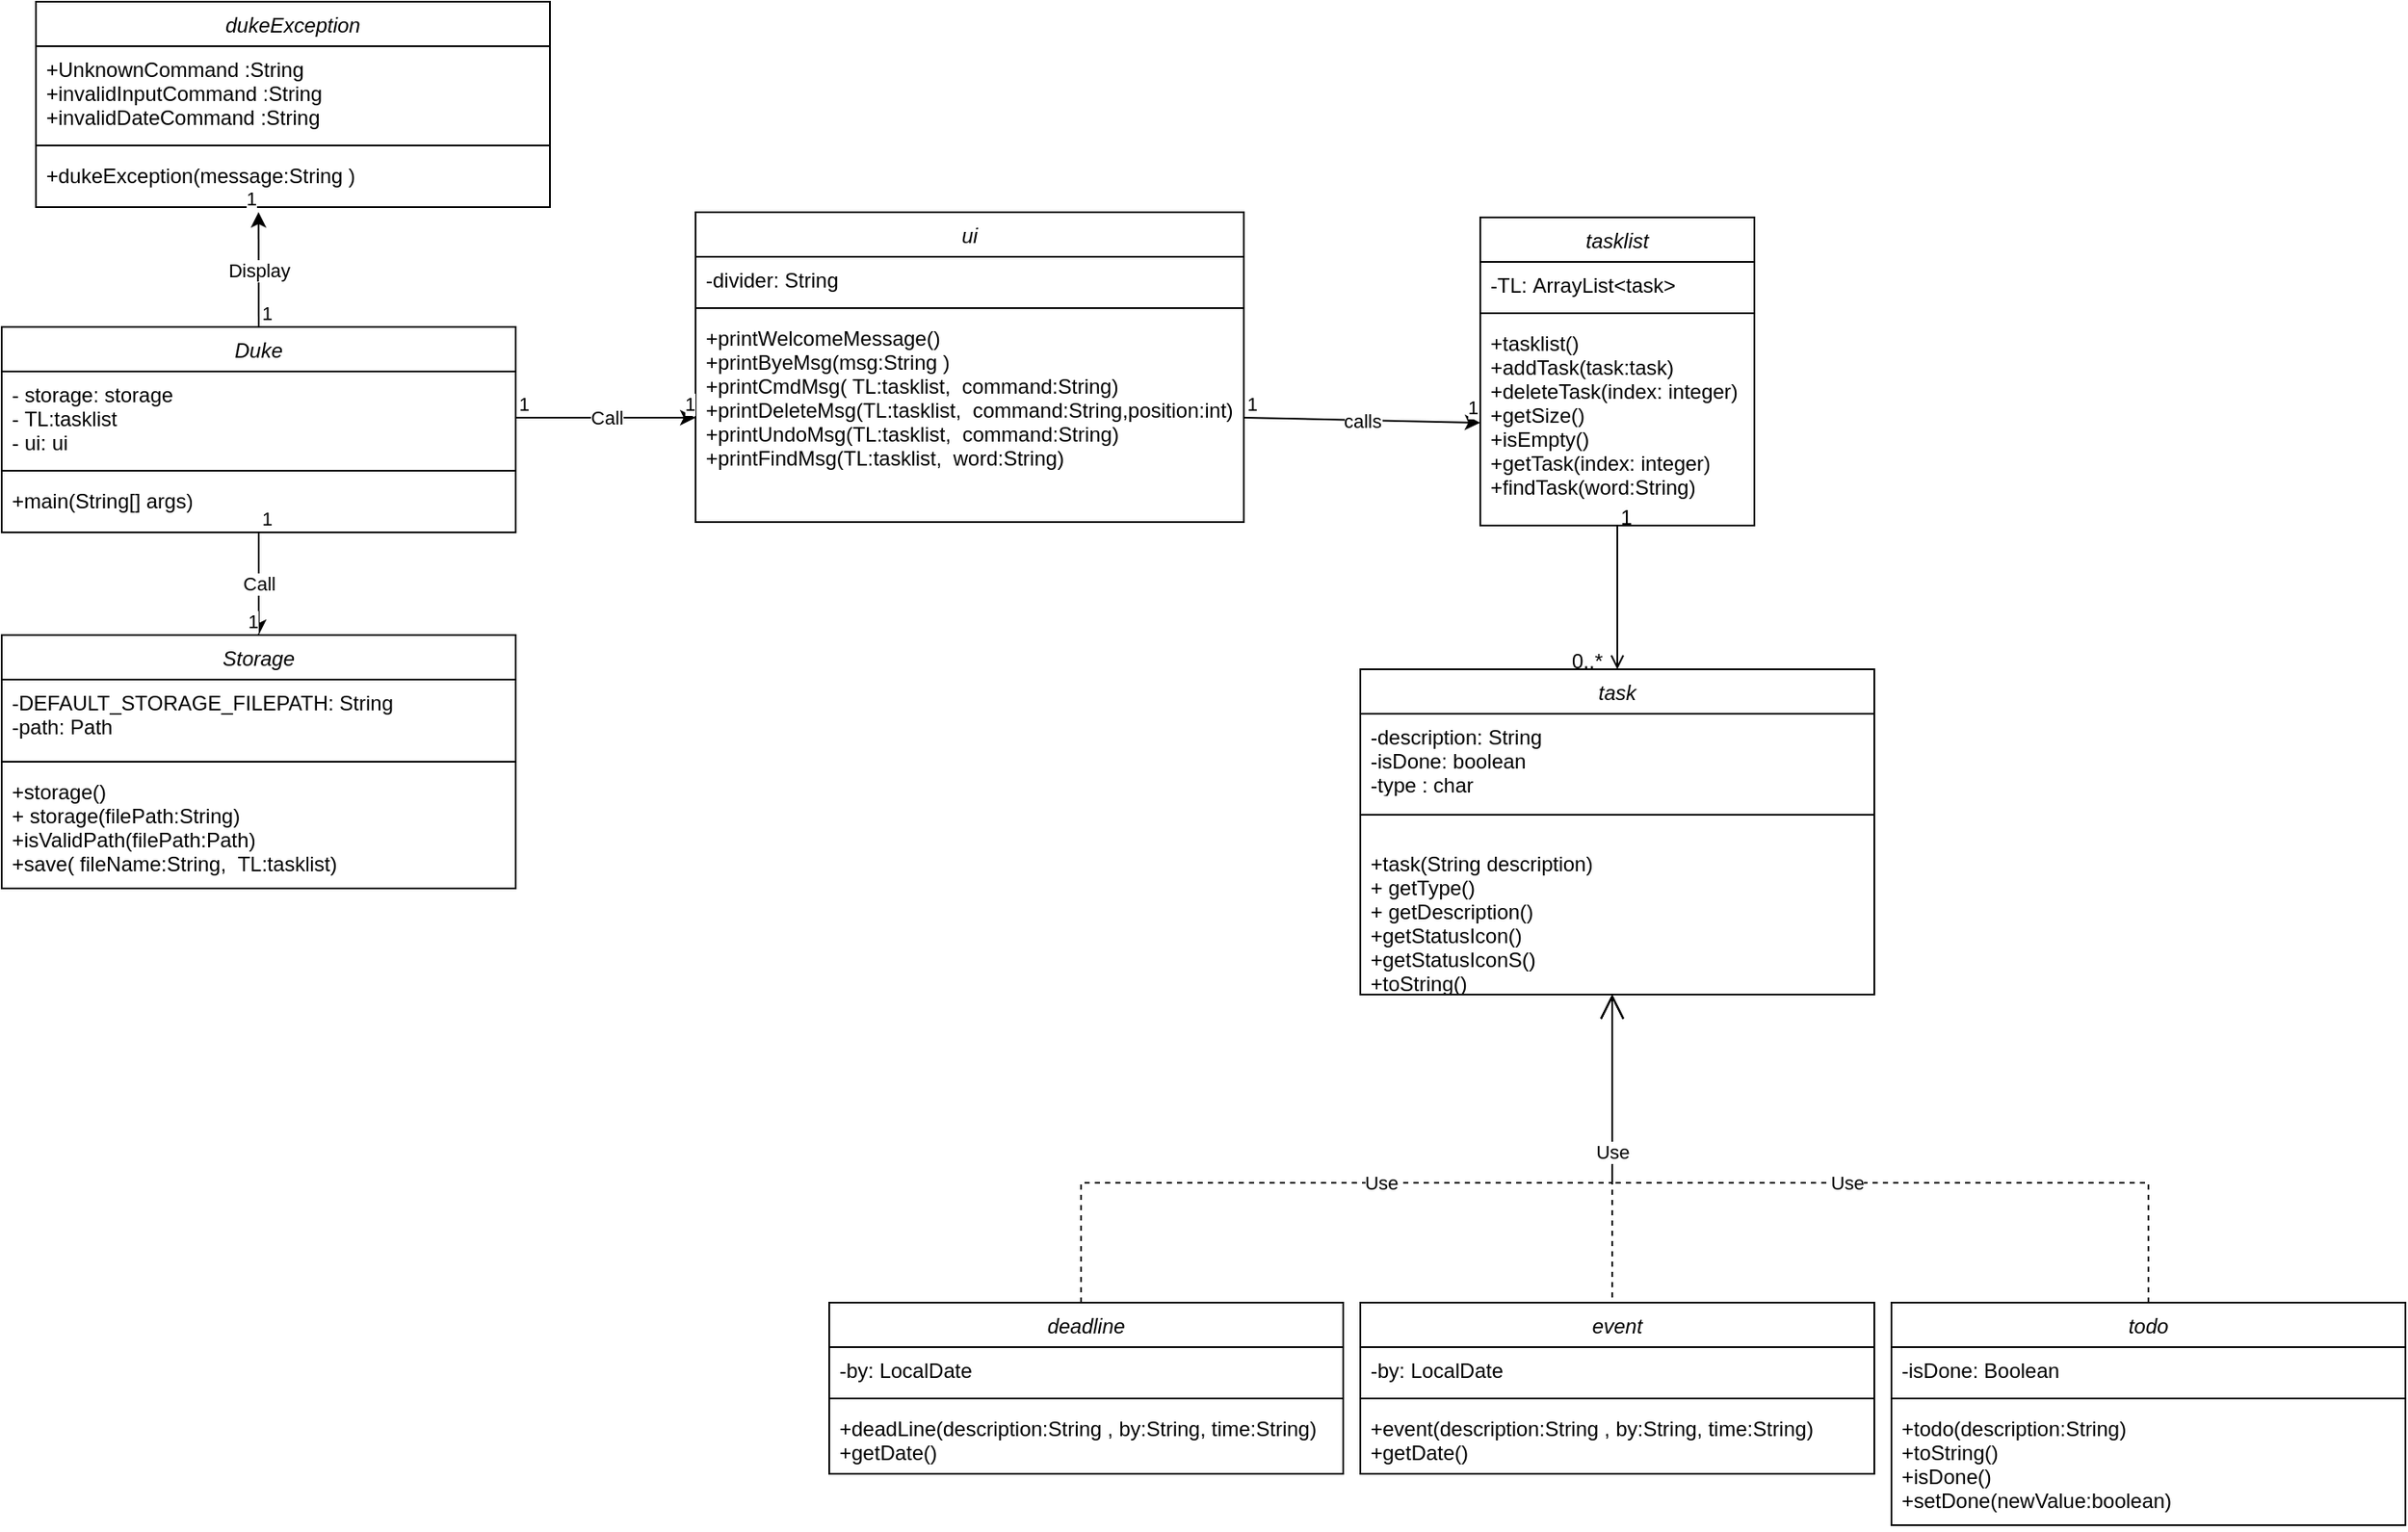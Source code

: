 <mxfile version="17.4.5" type="github">
  <diagram id="C5RBs43oDa-KdzZeNtuy" name="Page-1">
    <mxGraphModel dx="1708" dy="1583" grid="1" gridSize="10" guides="1" tooltips="1" connect="1" arrows="1" fold="1" page="1" pageScale="1" pageWidth="827" pageHeight="1169" math="0" shadow="0">
      <root>
        <mxCell id="WIyWlLk6GJQsqaUBKTNV-0" />
        <mxCell id="WIyWlLk6GJQsqaUBKTNV-1" parent="WIyWlLk6GJQsqaUBKTNV-0" />
        <mxCell id="zkfFHV4jXpPFQw0GAbJ--0" value="tasklist" style="swimlane;fontStyle=2;align=center;verticalAlign=top;childLayout=stackLayout;horizontal=1;startSize=26;horizontalStack=0;resizeParent=1;resizeLast=0;collapsible=1;marginBottom=0;rounded=0;shadow=0;strokeWidth=1;" parent="WIyWlLk6GJQsqaUBKTNV-1" vertex="1">
          <mxGeometry x="103" y="-814" width="160" height="180" as="geometry">
            <mxRectangle x="230" y="140" width="160" height="26" as="alternateBounds" />
          </mxGeometry>
        </mxCell>
        <mxCell id="zkfFHV4jXpPFQw0GAbJ--1" value="-TL: ArrayList&lt;task&gt;" style="text;align=left;verticalAlign=top;spacingLeft=4;spacingRight=4;overflow=hidden;rotatable=0;points=[[0,0.5],[1,0.5]];portConstraint=eastwest;" parent="zkfFHV4jXpPFQw0GAbJ--0" vertex="1">
          <mxGeometry y="26" width="160" height="26" as="geometry" />
        </mxCell>
        <mxCell id="zkfFHV4jXpPFQw0GAbJ--4" value="" style="line;html=1;strokeWidth=1;align=left;verticalAlign=middle;spacingTop=-1;spacingLeft=3;spacingRight=3;rotatable=0;labelPosition=right;points=[];portConstraint=eastwest;" parent="zkfFHV4jXpPFQw0GAbJ--0" vertex="1">
          <mxGeometry y="52" width="160" height="8" as="geometry" />
        </mxCell>
        <mxCell id="zkfFHV4jXpPFQw0GAbJ--5" value="+tasklist()&#xa;+addTask(task:task)&#xa;+deleteTask(index: integer)&#xa;+getSize()&#xa;+isEmpty()&#xa;+getTask(index: integer)&#xa;+findTask(word:String)&#xa;" style="text;align=left;verticalAlign=top;spacingLeft=4;spacingRight=4;overflow=hidden;rotatable=0;points=[[0,0.5],[1,0.5]];portConstraint=eastwest;" parent="zkfFHV4jXpPFQw0GAbJ--0" vertex="1">
          <mxGeometry y="60" width="160" height="120" as="geometry" />
        </mxCell>
        <mxCell id="zkfFHV4jXpPFQw0GAbJ--26" value="" style="endArrow=open;shadow=0;strokeWidth=1;rounded=0;endFill=1;edgeStyle=elbowEdgeStyle;elbow=vertical;" parent="WIyWlLk6GJQsqaUBKTNV-1" source="zkfFHV4jXpPFQw0GAbJ--5" target="-9Vw-QxIyOdD_flSNo-W-17" edge="1">
          <mxGeometry x="0.5" y="41" relative="1" as="geometry">
            <mxPoint x="-190" y="-242" as="sourcePoint" />
            <mxPoint x="540" y="192" as="targetPoint" />
            <mxPoint x="-40" y="32" as="offset" />
          </mxGeometry>
        </mxCell>
        <mxCell id="zkfFHV4jXpPFQw0GAbJ--27" value="1" style="resizable=0;align=left;verticalAlign=bottom;labelBackgroundColor=none;fontSize=12;" parent="zkfFHV4jXpPFQw0GAbJ--26" connectable="0" vertex="1">
          <mxGeometry x="-1" relative="1" as="geometry">
            <mxPoint y="4" as="offset" />
          </mxGeometry>
        </mxCell>
        <mxCell id="zkfFHV4jXpPFQw0GAbJ--28" value="0..*" style="resizable=0;align=right;verticalAlign=bottom;labelBackgroundColor=none;fontSize=12;" parent="zkfFHV4jXpPFQw0GAbJ--26" connectable="0" vertex="1">
          <mxGeometry x="1" relative="1" as="geometry">
            <mxPoint x="-7" y="4" as="offset" />
          </mxGeometry>
        </mxCell>
        <mxCell id="zkfFHV4jXpPFQw0GAbJ--29" value="has" style="text;html=1;resizable=0;points=[];;align=center;verticalAlign=middle;labelBackgroundColor=none;rounded=0;shadow=0;strokeWidth=1;fontSize=12;" parent="zkfFHV4jXpPFQw0GAbJ--26" vertex="1" connectable="0">
          <mxGeometry x="0.5" y="49" relative="1" as="geometry">
            <mxPoint x="-38" y="40" as="offset" />
          </mxGeometry>
        </mxCell>
        <mxCell id="-9Vw-QxIyOdD_flSNo-W-1" value="deadline" style="swimlane;fontStyle=2;align=center;verticalAlign=top;childLayout=stackLayout;horizontal=1;startSize=26;horizontalStack=0;resizeParent=1;resizeLast=0;collapsible=1;marginBottom=0;rounded=0;shadow=0;strokeWidth=1;" vertex="1" parent="WIyWlLk6GJQsqaUBKTNV-1">
          <mxGeometry x="-277" y="-180" width="300" height="100" as="geometry">
            <mxRectangle x="-90" y="120" width="160" height="26" as="alternateBounds" />
          </mxGeometry>
        </mxCell>
        <mxCell id="-9Vw-QxIyOdD_flSNo-W-2" value="-by: LocalDate&#xa;&#xa;" style="text;align=left;verticalAlign=top;spacingLeft=4;spacingRight=4;overflow=hidden;rotatable=0;points=[[0,0.5],[1,0.5]];portConstraint=eastwest;" vertex="1" parent="-9Vw-QxIyOdD_flSNo-W-1">
          <mxGeometry y="26" width="300" height="26" as="geometry" />
        </mxCell>
        <mxCell id="-9Vw-QxIyOdD_flSNo-W-3" value="" style="line;html=1;strokeWidth=1;align=left;verticalAlign=middle;spacingTop=-1;spacingLeft=3;spacingRight=3;rotatable=0;labelPosition=right;points=[];portConstraint=eastwest;" vertex="1" parent="-9Vw-QxIyOdD_flSNo-W-1">
          <mxGeometry y="52" width="300" height="8" as="geometry" />
        </mxCell>
        <mxCell id="-9Vw-QxIyOdD_flSNo-W-4" value="+deadLine(description:String , by:String, time:String) &#xa;+getDate()&#xa;" style="text;align=left;verticalAlign=top;spacingLeft=4;spacingRight=4;overflow=hidden;rotatable=0;points=[[0,0.5],[1,0.5]];portConstraint=eastwest;" vertex="1" parent="-9Vw-QxIyOdD_flSNo-W-1">
          <mxGeometry y="60" width="300" height="40" as="geometry" />
        </mxCell>
        <mxCell id="-9Vw-QxIyOdD_flSNo-W-5" value="event" style="swimlane;fontStyle=2;align=center;verticalAlign=top;childLayout=stackLayout;horizontal=1;startSize=26;horizontalStack=0;resizeParent=1;resizeLast=0;collapsible=1;marginBottom=0;rounded=0;shadow=0;strokeWidth=1;" vertex="1" parent="WIyWlLk6GJQsqaUBKTNV-1">
          <mxGeometry x="33" y="-180" width="300" height="100" as="geometry">
            <mxRectangle x="-90" y="120" width="160" height="26" as="alternateBounds" />
          </mxGeometry>
        </mxCell>
        <mxCell id="-9Vw-QxIyOdD_flSNo-W-6" value="-by: LocalDate&#xa;&#xa;" style="text;align=left;verticalAlign=top;spacingLeft=4;spacingRight=4;overflow=hidden;rotatable=0;points=[[0,0.5],[1,0.5]];portConstraint=eastwest;" vertex="1" parent="-9Vw-QxIyOdD_flSNo-W-5">
          <mxGeometry y="26" width="300" height="26" as="geometry" />
        </mxCell>
        <mxCell id="-9Vw-QxIyOdD_flSNo-W-7" value="" style="line;html=1;strokeWidth=1;align=left;verticalAlign=middle;spacingTop=-1;spacingLeft=3;spacingRight=3;rotatable=0;labelPosition=right;points=[];portConstraint=eastwest;" vertex="1" parent="-9Vw-QxIyOdD_flSNo-W-5">
          <mxGeometry y="52" width="300" height="8" as="geometry" />
        </mxCell>
        <mxCell id="-9Vw-QxIyOdD_flSNo-W-8" value="+event(description:String , by:String, time:String) &#xa;+getDate()&#xa;" style="text;align=left;verticalAlign=top;spacingLeft=4;spacingRight=4;overflow=hidden;rotatable=0;points=[[0,0.5],[1,0.5]];portConstraint=eastwest;" vertex="1" parent="-9Vw-QxIyOdD_flSNo-W-5">
          <mxGeometry y="60" width="300" height="40" as="geometry" />
        </mxCell>
        <mxCell id="-9Vw-QxIyOdD_flSNo-W-9" value="todo" style="swimlane;fontStyle=2;align=center;verticalAlign=top;childLayout=stackLayout;horizontal=1;startSize=26;horizontalStack=0;resizeParent=1;resizeLast=0;collapsible=1;marginBottom=0;rounded=0;shadow=0;strokeWidth=1;" vertex="1" parent="WIyWlLk6GJQsqaUBKTNV-1">
          <mxGeometry x="343" y="-180" width="300" height="130" as="geometry">
            <mxRectangle x="-90" y="120" width="160" height="26" as="alternateBounds" />
          </mxGeometry>
        </mxCell>
        <mxCell id="-9Vw-QxIyOdD_flSNo-W-10" value="-isDone: Boolean&#xa;" style="text;align=left;verticalAlign=top;spacingLeft=4;spacingRight=4;overflow=hidden;rotatable=0;points=[[0,0.5],[1,0.5]];portConstraint=eastwest;" vertex="1" parent="-9Vw-QxIyOdD_flSNo-W-9">
          <mxGeometry y="26" width="300" height="26" as="geometry" />
        </mxCell>
        <mxCell id="-9Vw-QxIyOdD_flSNo-W-11" value="" style="line;html=1;strokeWidth=1;align=left;verticalAlign=middle;spacingTop=-1;spacingLeft=3;spacingRight=3;rotatable=0;labelPosition=right;points=[];portConstraint=eastwest;" vertex="1" parent="-9Vw-QxIyOdD_flSNo-W-9">
          <mxGeometry y="52" width="300" height="8" as="geometry" />
        </mxCell>
        <mxCell id="-9Vw-QxIyOdD_flSNo-W-12" value="+todo(description:String) &#xa;+toString()&#xa;+isDone()&#xa;+setDone(newValue:boolean)&#xa;" style="text;align=left;verticalAlign=top;spacingLeft=4;spacingRight=4;overflow=hidden;rotatable=0;points=[[0,0.5],[1,0.5]];portConstraint=eastwest;" vertex="1" parent="-9Vw-QxIyOdD_flSNo-W-9">
          <mxGeometry y="60" width="300" height="70" as="geometry" />
        </mxCell>
        <mxCell id="-9Vw-QxIyOdD_flSNo-W-13" value="ui" style="swimlane;fontStyle=2;align=center;verticalAlign=top;childLayout=stackLayout;horizontal=1;startSize=26;horizontalStack=0;resizeParent=1;resizeLast=0;collapsible=1;marginBottom=0;rounded=0;shadow=0;strokeWidth=1;" vertex="1" parent="WIyWlLk6GJQsqaUBKTNV-1">
          <mxGeometry x="-355" y="-817" width="320" height="181" as="geometry">
            <mxRectangle x="-90" y="120" width="160" height="26" as="alternateBounds" />
          </mxGeometry>
        </mxCell>
        <mxCell id="-9Vw-QxIyOdD_flSNo-W-14" value="-divider: String&#xa;" style="text;align=left;verticalAlign=top;spacingLeft=4;spacingRight=4;overflow=hidden;rotatable=0;points=[[0,0.5],[1,0.5]];portConstraint=eastwest;" vertex="1" parent="-9Vw-QxIyOdD_flSNo-W-13">
          <mxGeometry y="26" width="320" height="26" as="geometry" />
        </mxCell>
        <mxCell id="-9Vw-QxIyOdD_flSNo-W-15" value="" style="line;html=1;strokeWidth=1;align=left;verticalAlign=middle;spacingTop=-1;spacingLeft=3;spacingRight=3;rotatable=0;labelPosition=right;points=[];portConstraint=eastwest;" vertex="1" parent="-9Vw-QxIyOdD_flSNo-W-13">
          <mxGeometry y="52" width="320" height="8" as="geometry" />
        </mxCell>
        <mxCell id="-9Vw-QxIyOdD_flSNo-W-16" value="+printWelcomeMessage()&#xa;+printByeMsg(msg:String )&#xa;+printCmdMsg( TL:tasklist,  command:String)&#xa;+printDeleteMsg(TL:tasklist,  command:String,position:int)&#xa;+printUndoMsg(TL:tasklist,  command:String)&#xa;+printFindMsg(TL:tasklist,  word:String) &#xa;" style="text;align=left;verticalAlign=top;spacingLeft=4;spacingRight=4;overflow=hidden;rotatable=0;points=[[0,0.5],[1,0.5]];portConstraint=eastwest;" vertex="1" parent="-9Vw-QxIyOdD_flSNo-W-13">
          <mxGeometry y="60" width="320" height="120" as="geometry" />
        </mxCell>
        <mxCell id="-9Vw-QxIyOdD_flSNo-W-17" value="task" style="swimlane;fontStyle=2;align=center;verticalAlign=top;childLayout=stackLayout;horizontal=1;startSize=26;horizontalStack=0;resizeParent=1;resizeLast=0;collapsible=1;marginBottom=0;rounded=0;shadow=0;strokeWidth=1;" vertex="1" parent="WIyWlLk6GJQsqaUBKTNV-1">
          <mxGeometry x="33" y="-550" width="300" height="190" as="geometry">
            <mxRectangle x="-90" y="120" width="160" height="26" as="alternateBounds" />
          </mxGeometry>
        </mxCell>
        <mxCell id="-9Vw-QxIyOdD_flSNo-W-18" value="-description: String&#xa;-isDone: boolean&#xa;-type : char&#xa;" style="text;align=left;verticalAlign=top;spacingLeft=4;spacingRight=4;overflow=hidden;rotatable=0;points=[[0,0.5],[1,0.5]];portConstraint=eastwest;" vertex="1" parent="-9Vw-QxIyOdD_flSNo-W-17">
          <mxGeometry y="26" width="300" height="44" as="geometry" />
        </mxCell>
        <mxCell id="-9Vw-QxIyOdD_flSNo-W-19" value="" style="line;html=1;strokeWidth=1;align=left;verticalAlign=middle;spacingTop=-1;spacingLeft=3;spacingRight=3;rotatable=0;labelPosition=right;points=[];portConstraint=eastwest;" vertex="1" parent="-9Vw-QxIyOdD_flSNo-W-17">
          <mxGeometry y="70" width="300" height="30" as="geometry" />
        </mxCell>
        <mxCell id="-9Vw-QxIyOdD_flSNo-W-20" value="+task(String description)&#xa;+ getType()&#xa;+ getDescription()&#xa;+getStatusIcon()&#xa;+getStatusIconS()&#xa;+toString() " style="text;align=left;verticalAlign=top;spacingLeft=4;spacingRight=4;overflow=hidden;rotatable=0;points=[[0,0.5],[1,0.5]];portConstraint=eastwest;" vertex="1" parent="-9Vw-QxIyOdD_flSNo-W-17">
          <mxGeometry y="100" width="300" height="90" as="geometry" />
        </mxCell>
        <mxCell id="-9Vw-QxIyOdD_flSNo-W-21" value="Storage" style="swimlane;fontStyle=2;align=center;verticalAlign=top;childLayout=stackLayout;horizontal=1;startSize=26;horizontalStack=0;resizeParent=1;resizeLast=0;collapsible=1;marginBottom=0;rounded=0;shadow=0;strokeWidth=1;" vertex="1" parent="WIyWlLk6GJQsqaUBKTNV-1">
          <mxGeometry x="-760" y="-570" width="300" height="148" as="geometry">
            <mxRectangle x="-90" y="120" width="160" height="26" as="alternateBounds" />
          </mxGeometry>
        </mxCell>
        <mxCell id="-9Vw-QxIyOdD_flSNo-W-22" value="-DEFAULT_STORAGE_FILEPATH: String&#xa;-path: Path&#xa;" style="text;align=left;verticalAlign=top;spacingLeft=4;spacingRight=4;overflow=hidden;rotatable=0;points=[[0,0.5],[1,0.5]];portConstraint=eastwest;" vertex="1" parent="-9Vw-QxIyOdD_flSNo-W-21">
          <mxGeometry y="26" width="300" height="44" as="geometry" />
        </mxCell>
        <mxCell id="-9Vw-QxIyOdD_flSNo-W-23" value="" style="line;html=1;strokeWidth=1;align=left;verticalAlign=middle;spacingTop=-1;spacingLeft=3;spacingRight=3;rotatable=0;labelPosition=right;points=[];portConstraint=eastwest;" vertex="1" parent="-9Vw-QxIyOdD_flSNo-W-21">
          <mxGeometry y="70" width="300" height="8" as="geometry" />
        </mxCell>
        <mxCell id="-9Vw-QxIyOdD_flSNo-W-24" value="+storage()&#xa;+ storage(filePath:String)&#xa;+isValidPath(filePath:Path)&#xa;+save( fileName:String,  TL:tasklist) &#xa;" style="text;align=left;verticalAlign=top;spacingLeft=4;spacingRight=4;overflow=hidden;rotatable=0;points=[[0,0.5],[1,0.5]];portConstraint=eastwest;" vertex="1" parent="-9Vw-QxIyOdD_flSNo-W-21">
          <mxGeometry y="78" width="300" height="70" as="geometry" />
        </mxCell>
        <mxCell id="-9Vw-QxIyOdD_flSNo-W-25" value="dukeException" style="swimlane;fontStyle=2;align=center;verticalAlign=top;childLayout=stackLayout;horizontal=1;startSize=26;horizontalStack=0;resizeParent=1;resizeLast=0;collapsible=1;marginBottom=0;rounded=0;shadow=0;strokeWidth=1;" vertex="1" parent="WIyWlLk6GJQsqaUBKTNV-1">
          <mxGeometry x="-740" y="-940" width="300" height="120" as="geometry">
            <mxRectangle x="-90" y="120" width="160" height="26" as="alternateBounds" />
          </mxGeometry>
        </mxCell>
        <mxCell id="-9Vw-QxIyOdD_flSNo-W-26" value="+UnknownCommand :String&#xa;+invalidInputCommand :String&#xa;+invalidDateCommand :String" style="text;align=left;verticalAlign=top;spacingLeft=4;spacingRight=4;overflow=hidden;rotatable=0;points=[[0,0.5],[1,0.5]];portConstraint=eastwest;" vertex="1" parent="-9Vw-QxIyOdD_flSNo-W-25">
          <mxGeometry y="26" width="300" height="54" as="geometry" />
        </mxCell>
        <mxCell id="-9Vw-QxIyOdD_flSNo-W-27" value="" style="line;html=1;strokeWidth=1;align=left;verticalAlign=middle;spacingTop=-1;spacingLeft=3;spacingRight=3;rotatable=0;labelPosition=right;points=[];portConstraint=eastwest;" vertex="1" parent="-9Vw-QxIyOdD_flSNo-W-25">
          <mxGeometry y="80" width="300" height="8" as="geometry" />
        </mxCell>
        <mxCell id="-9Vw-QxIyOdD_flSNo-W-28" value=" +dukeException(message:String )" style="text;align=left;verticalAlign=top;spacingLeft=4;spacingRight=4;overflow=hidden;rotatable=0;points=[[0,0.5],[1,0.5]];portConstraint=eastwest;" vertex="1" parent="-9Vw-QxIyOdD_flSNo-W-25">
          <mxGeometry y="88" width="300" height="32" as="geometry" />
        </mxCell>
        <mxCell id="-9Vw-QxIyOdD_flSNo-W-29" value="Duke" style="swimlane;fontStyle=2;align=center;verticalAlign=top;childLayout=stackLayout;horizontal=1;startSize=26;horizontalStack=0;resizeParent=1;resizeLast=0;collapsible=1;marginBottom=0;rounded=0;shadow=0;strokeWidth=1;" vertex="1" parent="WIyWlLk6GJQsqaUBKTNV-1">
          <mxGeometry x="-760" y="-750" width="300" height="120" as="geometry">
            <mxRectangle x="-90" y="120" width="160" height="26" as="alternateBounds" />
          </mxGeometry>
        </mxCell>
        <mxCell id="-9Vw-QxIyOdD_flSNo-W-30" value="- storage: storage&#xa;- TL:tasklist&#xa;- ui: ui&#xa;" style="text;align=left;verticalAlign=top;spacingLeft=4;spacingRight=4;overflow=hidden;rotatable=0;points=[[0,0.5],[1,0.5]];portConstraint=eastwest;" vertex="1" parent="-9Vw-QxIyOdD_flSNo-W-29">
          <mxGeometry y="26" width="300" height="54" as="geometry" />
        </mxCell>
        <mxCell id="-9Vw-QxIyOdD_flSNo-W-31" value="" style="line;html=1;strokeWidth=1;align=left;verticalAlign=middle;spacingTop=-1;spacingLeft=3;spacingRight=3;rotatable=0;labelPosition=right;points=[];portConstraint=eastwest;" vertex="1" parent="-9Vw-QxIyOdD_flSNo-W-29">
          <mxGeometry y="80" width="300" height="8" as="geometry" />
        </mxCell>
        <mxCell id="-9Vw-QxIyOdD_flSNo-W-32" value="+main(String[] args)" style="text;align=left;verticalAlign=top;spacingLeft=4;spacingRight=4;overflow=hidden;rotatable=0;points=[[0,0.5],[1,0.5]];portConstraint=eastwest;" vertex="1" parent="-9Vw-QxIyOdD_flSNo-W-29">
          <mxGeometry y="88" width="300" height="32" as="geometry" />
        </mxCell>
        <mxCell id="-9Vw-QxIyOdD_flSNo-W-38" value="Use" style="endArrow=open;endSize=12;dashed=1;html=1;rounded=0;exitX=0.5;exitY=0;exitDx=0;exitDy=0;edgeStyle=orthogonalEdgeStyle;" edge="1" parent="WIyWlLk6GJQsqaUBKTNV-1">
          <mxGeometry width="160" relative="1" as="geometry">
            <mxPoint x="-130.0" y="-180" as="sourcePoint" />
            <mxPoint x="180" y="-360" as="targetPoint" />
            <Array as="points">
              <mxPoint x="-130" y="-250" />
              <mxPoint x="180" y="-250" />
            </Array>
          </mxGeometry>
        </mxCell>
        <mxCell id="-9Vw-QxIyOdD_flSNo-W-40" value="c" style="endArrow=classic;html=1;rounded=0;exitX=1;exitY=0.5;exitDx=0;exitDy=0;entryX=0;entryY=0.5;entryDx=0;entryDy=0;" edge="1" parent="WIyWlLk6GJQsqaUBKTNV-1" source="-9Vw-QxIyOdD_flSNo-W-30" target="-9Vw-QxIyOdD_flSNo-W-16">
          <mxGeometry relative="1" as="geometry">
            <mxPoint x="-250" y="-530" as="sourcePoint" />
            <mxPoint x="-90" y="-530" as="targetPoint" />
          </mxGeometry>
        </mxCell>
        <mxCell id="-9Vw-QxIyOdD_flSNo-W-41" value="Call" style="edgeLabel;resizable=0;html=1;align=center;verticalAlign=middle;" connectable="0" vertex="1" parent="-9Vw-QxIyOdD_flSNo-W-40">
          <mxGeometry relative="1" as="geometry" />
        </mxCell>
        <mxCell id="-9Vw-QxIyOdD_flSNo-W-42" value="1" style="edgeLabel;resizable=0;html=1;align=left;verticalAlign=bottom;" connectable="0" vertex="1" parent="-9Vw-QxIyOdD_flSNo-W-40">
          <mxGeometry x="-1" relative="1" as="geometry" />
        </mxCell>
        <mxCell id="-9Vw-QxIyOdD_flSNo-W-43" value="1" style="edgeLabel;resizable=0;html=1;align=right;verticalAlign=bottom;" connectable="0" vertex="1" parent="-9Vw-QxIyOdD_flSNo-W-40">
          <mxGeometry x="1" relative="1" as="geometry" />
        </mxCell>
        <mxCell id="-9Vw-QxIyOdD_flSNo-W-44" value="c" style="endArrow=classic;html=1;rounded=0;entryX=0.5;entryY=0;entryDx=0;entryDy=0;" edge="1" parent="WIyWlLk6GJQsqaUBKTNV-1" source="-9Vw-QxIyOdD_flSNo-W-32" target="-9Vw-QxIyOdD_flSNo-W-21">
          <mxGeometry relative="1" as="geometry">
            <mxPoint x="-450" y="-687" as="sourcePoint" />
            <mxPoint x="-220" y="-687" as="targetPoint" />
          </mxGeometry>
        </mxCell>
        <mxCell id="-9Vw-QxIyOdD_flSNo-W-45" value="Call" style="edgeLabel;resizable=0;html=1;align=center;verticalAlign=middle;" connectable="0" vertex="1" parent="-9Vw-QxIyOdD_flSNo-W-44">
          <mxGeometry relative="1" as="geometry" />
        </mxCell>
        <mxCell id="-9Vw-QxIyOdD_flSNo-W-46" value="1" style="edgeLabel;resizable=0;html=1;align=left;verticalAlign=bottom;" connectable="0" vertex="1" parent="-9Vw-QxIyOdD_flSNo-W-44">
          <mxGeometry x="-1" relative="1" as="geometry" />
        </mxCell>
        <mxCell id="-9Vw-QxIyOdD_flSNo-W-47" value="1" style="edgeLabel;resizable=0;html=1;align=right;verticalAlign=bottom;" connectable="0" vertex="1" parent="-9Vw-QxIyOdD_flSNo-W-44">
          <mxGeometry x="1" relative="1" as="geometry" />
        </mxCell>
        <mxCell id="-9Vw-QxIyOdD_flSNo-W-55" value="" style="endArrow=classic;html=1;rounded=0;entryX=0.433;entryY=1.09;entryDx=0;entryDy=0;entryPerimeter=0;exitX=0.5;exitY=0;exitDx=0;exitDy=0;" edge="1" parent="WIyWlLk6GJQsqaUBKTNV-1" source="-9Vw-QxIyOdD_flSNo-W-29" target="-9Vw-QxIyOdD_flSNo-W-28">
          <mxGeometry relative="1" as="geometry">
            <mxPoint x="-230" y="-750" as="sourcePoint" />
            <mxPoint x="-70" y="-750" as="targetPoint" />
          </mxGeometry>
        </mxCell>
        <mxCell id="-9Vw-QxIyOdD_flSNo-W-56" value="Display" style="edgeLabel;resizable=0;html=1;align=center;verticalAlign=middle;" connectable="0" vertex="1" parent="-9Vw-QxIyOdD_flSNo-W-55">
          <mxGeometry relative="1" as="geometry" />
        </mxCell>
        <mxCell id="-9Vw-QxIyOdD_flSNo-W-57" value="1" style="edgeLabel;resizable=0;html=1;align=left;verticalAlign=bottom;" connectable="0" vertex="1" parent="-9Vw-QxIyOdD_flSNo-W-55">
          <mxGeometry x="-1" relative="1" as="geometry" />
        </mxCell>
        <mxCell id="-9Vw-QxIyOdD_flSNo-W-58" value="1" style="edgeLabel;resizable=0;html=1;align=right;verticalAlign=bottom;" connectable="0" vertex="1" parent="-9Vw-QxIyOdD_flSNo-W-55">
          <mxGeometry x="1" relative="1" as="geometry" />
        </mxCell>
        <mxCell id="-9Vw-QxIyOdD_flSNo-W-59" value="" style="endArrow=classic;html=1;rounded=0;exitX=1;exitY=0.5;exitDx=0;exitDy=0;entryX=0;entryY=0.5;entryDx=0;entryDy=0;" edge="1" parent="WIyWlLk6GJQsqaUBKTNV-1" source="-9Vw-QxIyOdD_flSNo-W-16" target="zkfFHV4jXpPFQw0GAbJ--5">
          <mxGeometry relative="1" as="geometry">
            <mxPoint x="-50" y="-770" as="sourcePoint" />
            <mxPoint x="110" y="-770" as="targetPoint" />
          </mxGeometry>
        </mxCell>
        <mxCell id="-9Vw-QxIyOdD_flSNo-W-60" value="calls" style="edgeLabel;resizable=0;html=1;align=center;verticalAlign=middle;" connectable="0" vertex="1" parent="-9Vw-QxIyOdD_flSNo-W-59">
          <mxGeometry relative="1" as="geometry" />
        </mxCell>
        <mxCell id="-9Vw-QxIyOdD_flSNo-W-61" value="1" style="edgeLabel;resizable=0;html=1;align=left;verticalAlign=bottom;" connectable="0" vertex="1" parent="-9Vw-QxIyOdD_flSNo-W-59">
          <mxGeometry x="-1" relative="1" as="geometry" />
        </mxCell>
        <mxCell id="-9Vw-QxIyOdD_flSNo-W-62" value="1" style="edgeLabel;resizable=0;html=1;align=right;verticalAlign=bottom;" connectable="0" vertex="1" parent="-9Vw-QxIyOdD_flSNo-W-59">
          <mxGeometry x="1" relative="1" as="geometry" />
        </mxCell>
        <mxCell id="-9Vw-QxIyOdD_flSNo-W-64" value="Use" style="endArrow=open;endSize=12;dashed=1;html=1;rounded=0;exitX=0.5;exitY=0;exitDx=0;exitDy=0;edgeStyle=orthogonalEdgeStyle;" edge="1" parent="WIyWlLk6GJQsqaUBKTNV-1" source="-9Vw-QxIyOdD_flSNo-W-9">
          <mxGeometry width="160" relative="1" as="geometry">
            <mxPoint x="-117" y="-170" as="sourcePoint" />
            <mxPoint x="180" y="-360" as="targetPoint" />
            <Array as="points">
              <mxPoint x="493" y="-250" />
              <mxPoint x="180" y="-250" />
            </Array>
          </mxGeometry>
        </mxCell>
        <mxCell id="-9Vw-QxIyOdD_flSNo-W-65" value="Use" style="endArrow=open;endSize=12;dashed=1;html=1;rounded=0;exitX=0.5;exitY=0;exitDx=0;exitDy=0;edgeStyle=orthogonalEdgeStyle;" edge="1" parent="WIyWlLk6GJQsqaUBKTNV-1" source="-9Vw-QxIyOdD_flSNo-W-5">
          <mxGeometry width="160" relative="1" as="geometry">
            <mxPoint x="493" y="-180" as="sourcePoint" />
            <mxPoint x="180" y="-360" as="targetPoint" />
            <Array as="points">
              <mxPoint x="180" y="-180" />
            </Array>
          </mxGeometry>
        </mxCell>
      </root>
    </mxGraphModel>
  </diagram>
</mxfile>
